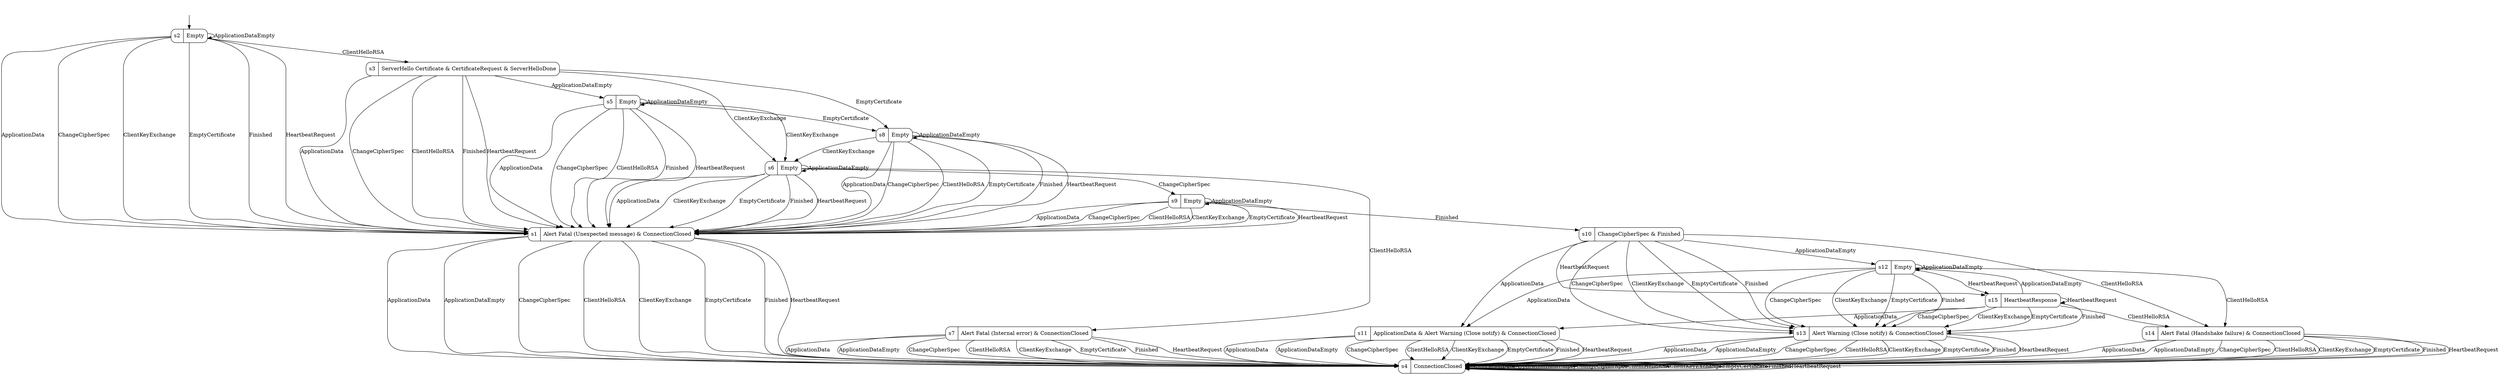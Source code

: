 digraph "GnuTLS_3.3.12_server_regular_moore" {
s1 [label="s1|Alert Fatal (Unexpected message) & ConnectionClosed", shape=record, style=rounded];
s2 [label="s2|Empty", shape=record, style=rounded];
s3 [label="s3|ServerHello Certificate & CertificateRequest & ServerHelloDone", shape=record, style=rounded];
s4 [label="s4|ConnectionClosed", shape=record, style=rounded];
s5 [label="s5|Empty", shape=record, style=rounded];
s6 [label="s6|Empty", shape=record, style=rounded];
s8 [label="s8|Empty", shape=record, style=rounded];
s7 [label="s7|Alert Fatal (Internal error) & ConnectionClosed", shape=record, style=rounded];
s9 [label="s9|Empty", shape=record, style=rounded];
s10 [label="s10|ChangeCipherSpec & Finished", shape=record, style=rounded];
s11 [label="s11|ApplicationData & Alert Warning (Close notify) & ConnectionClosed", shape=record, style=rounded];
s12 [label="s12|Empty", shape=record, style=rounded];
s13 [label="s13|Alert Warning (Close notify) & ConnectionClosed", shape=record, style=rounded];
s14 [label="s14|Alert Fatal (Handshake failure) & ConnectionClosed", shape=record, style=rounded];
s15 [label="s15|HeartbeatResponse", shape=record, style=rounded];
s1 -> s4 [label="ApplicationData"];
s1 -> s4 [label="ApplicationDataEmpty"];
s1 -> s4 [label="ChangeCipherSpec"];
s1 -> s4 [label="ClientHelloRSA"];
s1 -> s4 [label="ClientKeyExchange"];
s1 -> s4 [label="EmptyCertificate"];
s1 -> s4 [label="Finished"];
s1 -> s4 [label="HeartbeatRequest"];
s2 -> s1 [label="ApplicationData"];
s2 -> s2 [label="ApplicationDataEmpty"];
s2 -> s1 [label="ChangeCipherSpec"];
s2 -> s3 [label="ClientHelloRSA"];
s2 -> s1 [label="ClientKeyExchange"];
s2 -> s1 [label="EmptyCertificate"];
s2 -> s1 [label="Finished"];
s2 -> s1 [label="HeartbeatRequest"];
s3 -> s1 [label="ApplicationData"];
s3 -> s5 [label="ApplicationDataEmpty"];
s3 -> s1 [label="ChangeCipherSpec"];
s3 -> s1 [label="ClientHelloRSA"];
s3 -> s6 [label="ClientKeyExchange"];
s3 -> s8 [label="EmptyCertificate"];
s3 -> s1 [label="Finished"];
s3 -> s1 [label="HeartbeatRequest"];
s4 -> s4 [label="ApplicationData"];
s4 -> s4 [label="ApplicationDataEmpty"];
s4 -> s4 [label="ChangeCipherSpec"];
s4 -> s4 [label="ClientHelloRSA"];
s4 -> s4 [label="ClientKeyExchange"];
s4 -> s4 [label="EmptyCertificate"];
s4 -> s4 [label="Finished"];
s4 -> s4 [label="HeartbeatRequest"];
s5 -> s1 [label="ApplicationData"];
s5 -> s5 [label="ApplicationDataEmpty"];
s5 -> s1 [label="ChangeCipherSpec"];
s5 -> s1 [label="ClientHelloRSA"];
s5 -> s6 [label="ClientKeyExchange"];
s5 -> s8 [label="EmptyCertificate"];
s5 -> s1 [label="Finished"];
s5 -> s1 [label="HeartbeatRequest"];
s6 -> s1 [label="ApplicationData"];
s6 -> s6 [label="ApplicationDataEmpty"];
s6 -> s9 [label="ChangeCipherSpec"];
s6 -> s7 [label="ClientHelloRSA"];
s6 -> s1 [label="ClientKeyExchange"];
s6 -> s1 [label="EmptyCertificate"];
s6 -> s1 [label="Finished"];
s6 -> s1 [label="HeartbeatRequest"];
s8 -> s1 [label="ApplicationData"];
s8 -> s8 [label="ApplicationDataEmpty"];
s8 -> s1 [label="ChangeCipherSpec"];
s8 -> s1 [label="ClientHelloRSA"];
s8 -> s6 [label="ClientKeyExchange"];
s8 -> s1 [label="EmptyCertificate"];
s8 -> s1 [label="Finished"];
s8 -> s1 [label="HeartbeatRequest"];
s7 -> s4 [label="ApplicationData"];
s7 -> s4 [label="ApplicationDataEmpty"];
s7 -> s4 [label="ChangeCipherSpec"];
s7 -> s4 [label="ClientHelloRSA"];
s7 -> s4 [label="ClientKeyExchange"];
s7 -> s4 [label="EmptyCertificate"];
s7 -> s4 [label="Finished"];
s7 -> s4 [label="HeartbeatRequest"];
s9 -> s1 [label="ApplicationData"];
s9 -> s9 [label="ApplicationDataEmpty"];
s9 -> s1 [label="ChangeCipherSpec"];
s9 -> s1 [label="ClientHelloRSA"];
s9 -> s1 [label="ClientKeyExchange"];
s9 -> s1 [label="EmptyCertificate"];
s9 -> s10 [label="Finished"];
s9 -> s1 [label="HeartbeatRequest"];
s10 -> s11 [label="ApplicationData"];
s10 -> s12 [label="ApplicationDataEmpty"];
s10 -> s13 [label="ChangeCipherSpec"];
s10 -> s14 [label="ClientHelloRSA"];
s10 -> s13 [label="ClientKeyExchange"];
s10 -> s13 [label="EmptyCertificate"];
s10 -> s13 [label="Finished"];
s10 -> s15 [label="HeartbeatRequest"];
s11 -> s4 [label="ApplicationData"];
s11 -> s4 [label="ApplicationDataEmpty"];
s11 -> s4 [label="ChangeCipherSpec"];
s11 -> s4 [label="ClientHelloRSA"];
s11 -> s4 [label="ClientKeyExchange"];
s11 -> s4 [label="EmptyCertificate"];
s11 -> s4 [label="Finished"];
s11 -> s4 [label="HeartbeatRequest"];
s12 -> s11 [label="ApplicationData"];
s12 -> s12 [label="ApplicationDataEmpty"];
s12 -> s13 [label="ChangeCipherSpec"];
s12 -> s14 [label="ClientHelloRSA"];
s12 -> s13 [label="ClientKeyExchange"];
s12 -> s13 [label="EmptyCertificate"];
s12 -> s13 [label="Finished"];
s12 -> s15 [label="HeartbeatRequest"];
s13 -> s4 [label="ApplicationData"];
s13 -> s4 [label="ApplicationDataEmpty"];
s13 -> s4 [label="ChangeCipherSpec"];
s13 -> s4 [label="ClientHelloRSA"];
s13 -> s4 [label="ClientKeyExchange"];
s13 -> s4 [label="EmptyCertificate"];
s13 -> s4 [label="Finished"];
s13 -> s4 [label="HeartbeatRequest"];
s14 -> s4 [label="ApplicationData"];
s14 -> s4 [label="ApplicationDataEmpty"];
s14 -> s4 [label="ChangeCipherSpec"];
s14 -> s4 [label="ClientHelloRSA"];
s14 -> s4 [label="ClientKeyExchange"];
s14 -> s4 [label="EmptyCertificate"];
s14 -> s4 [label="Finished"];
s14 -> s4 [label="HeartbeatRequest"];
s15 -> s11 [label="ApplicationData"];
s15 -> s12 [label="ApplicationDataEmpty"];
s15 -> s13 [label="ChangeCipherSpec"];
s15 -> s14 [label="ClientHelloRSA"];
s15 -> s13 [label="ClientKeyExchange"];
s15 -> s13 [label="EmptyCertificate"];
s15 -> s13 [label="Finished"];
s15 -> s15 [label="HeartbeatRequest"];
__start0 [shape=none, label=""];
__start0 -> s2 [label=""];
}
